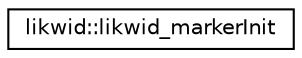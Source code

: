 digraph "Graphical Class Hierarchy"
{
  edge [fontname="Helvetica",fontsize="10",labelfontname="Helvetica",labelfontsize="10"];
  node [fontname="Helvetica",fontsize="10",shape=record];
  rankdir="LR";
  Node1 [label="likwid::likwid_markerInit",height=0.2,width=0.4,color="black", fillcolor="white", style="filled",URL="$interfacelikwid_1_1likwid__markerInit.html",tooltip="Initialize the Likwid Marker API This routine initializes the Marker API for Fortran. It reads some environment commonly set by likwid-perfctr. "];
}
